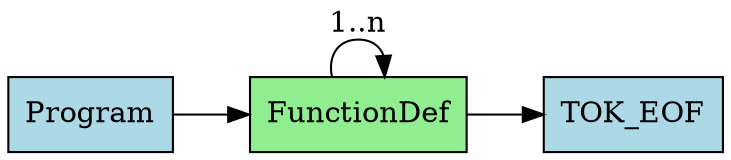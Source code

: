 digraph UmbraProgram {
    rankdir = LR;
    node[shape = box, style = filled, fillcolor = lightblue];

    Program[label = "Program"];
    FunctionDef[label = "FunctionDef", fillcolor = lightgreen];
    EOF[label = "TOK_EOF"];

    Program -> FunctionDef;
    FunctionDef -> FunctionDef[label = "1..n"];
    FunctionDef -> EOF;
}